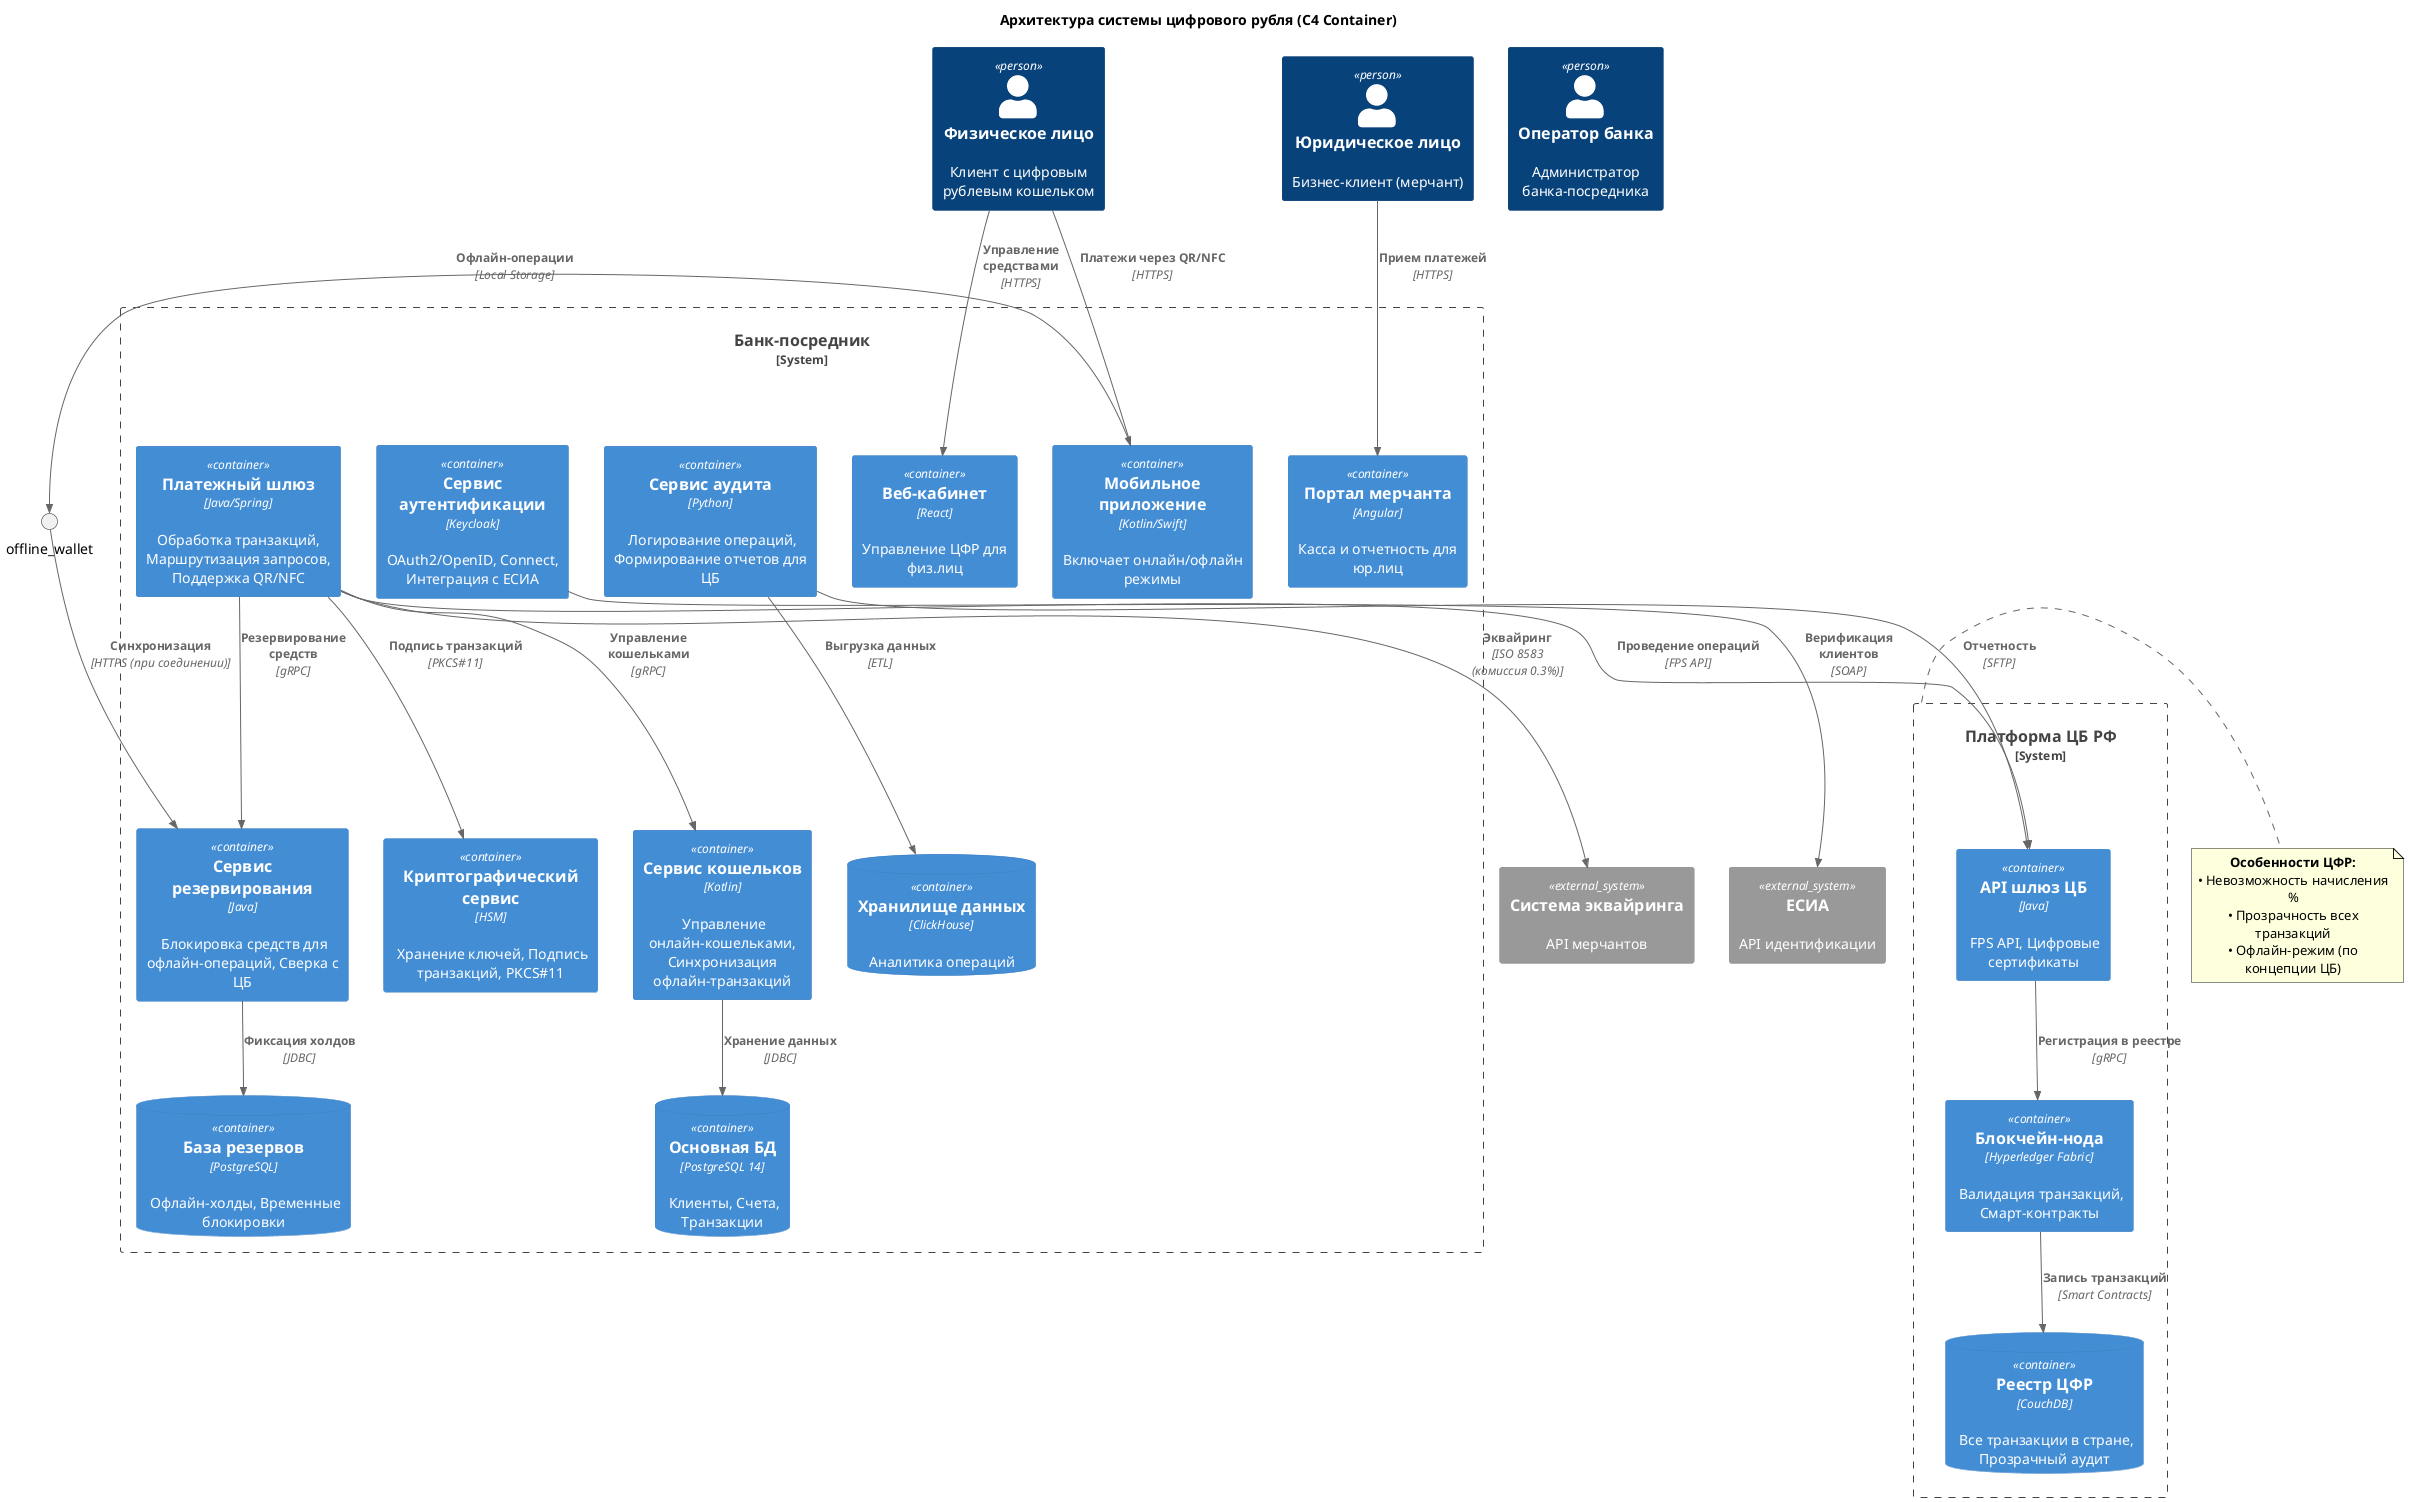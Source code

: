 @startuml
!include <C4/C4_Context>
!include <C4/C4_Container>

title Архитектура системы цифрового рубля (C4 Container)

' === Акторы ===
Person(physical_client, "Физическое лицо", "Клиент с цифровым рублевым кошельком")
Person(legal_client, "Юридическое лицо", "Бизнес-клиент (мерчант)")
Person(bank_operator, "Оператор банка", "Администратор банка-посредника")

' === Системные границы ===
System_Boundary(bank_system, "Банк-посредник") {
    Container(mobile_app, "Мобильное приложение", "Kotlin/Swift", "Включает онлайн/офлайн режимы")
    Container(web_app, "Веб-кабинет", "React", "Управление ЦФР для физ.лиц")
    Container(merchant_portal, "Портал мерчанта", "Angular", "Касса и отчетность для юр.лиц")
    
    Container(auth_service, "Сервис аутентификации", "Keycloak", "OAuth2/OpenID, Connect, Интеграция с ЕСИА")
    
    Container(payment_api, "Платежный шлюз", "Java/Spring", "Обработка транзакций,  Маршрутизация запросов, Поддержка QR/NFC")
    
    Container(wallet_service, "Сервис кошельков", "Kotlin", " Управление онлайн-кошельками, Синхронизация офлайн-транзакций")
    
    Container(reservation_service, "Сервис резервирования", "Java", " Блокировка средств для офлайн-операций, Сверка с ЦБ")
    
    Container(crypto_service, "Криптографический сервис", "HSM", " Хранение ключей, Подпись транзакций, PKCS#11")
    
    Container(audit_service, "Сервис аудита", "Python", " Логирование операций, Формирование отчетов для ЦБ")
    
    ' Базы данных
    ContainerDb(main_db, "Основная БД", "PostgreSQL 14", " Клиенты, Счета, Транзакции")
    
    ContainerDb(reservation_db, "База резервов", "PostgreSQL", " Офлайн-холды, Временные блокировки")
    
    ContainerDb(dwh, "Хранилище данных", "ClickHouse", "Аналитика операций")
}

System_Boundary(cbr_system, "Платформа ЦБ РФ") {
    Container(cbr_gateway, "API шлюз ЦБ", "Java", " FPS API, Цифровые сертификаты")
    
    Container(blockchain_node, "Блокчейн-нода", "Hyperledger Fabric", " Валидация транзакций, Смарт-контракты")
    
    ContainerDb(cbr_ledger, "Реестр ЦФР", "CouchDB", " Все транзакции в стране, Прозрачный аудит")
}

' === Внешние системы ===
System_Ext(merchant_acq, "Система эквайринга", "API мерчантов")
System_Ext(gosuslugi, "ЕСИА", "API идентификации")

' === Связи ===
' Клиентские взаимодействия
Rel(physical_client, mobile_app, "Платежи через QR/NFC", "HTTPS")
Rel(physical_client, web_app, "Управление средствами", "HTTPS")
Rel(legal_client, merchant_portal, "Прием платежей", "HTTPS")

' Банковская инфраструктура
Rel(mobile_app, offline_wallet, "Офлайн-операции", "Local Storage")
Rel(offline_wallet, reservation_service, "Синхронизация", "HTTPS (при соединении)")

Rel(payment_api, wallet_service, "Управление кошельками", "gRPC")
Rel(payment_api, reservation_service, "Резервирование средств", "gRPC")
Rel(payment_api, crypto_service, "Подпись транзакций", "PKCS#11")

Rel(wallet_service, main_db, "Хранение данных", "JDBC")
Rel(reservation_service, reservation_db, "Фиксация холдов", "JDBC")

' Интеграция с ЦБ
Rel(payment_api, cbr_gateway, "Проведение операций", "FPS API")
Rel(cbr_gateway, blockchain_node, "Регистрация в реестре", "gRPC")
Rel(blockchain_node, cbr_ledger, "Запись транзакций", "Smart Contracts")

' Дополнительные интеграции
Rel(payment_api, merchant_acq, "Эквайринг", "ISO 8583\n(комиссия 0.3%)")
Rel(auth_service, gosuslugi, "Верификация клиентов", "SOAP")

' Аудит и аналитика
Rel(audit_service, dwh, "Выгрузка данных", "ETL")
Rel(audit_service, cbr_gateway, "Отчетность", "SFTP")

' === Легенда и примечания ===
note right of cbr_system
  <b>Особенности ЦФР:</b>
  • Невозможность начисления %
  • Прозрачность всех транзакций
  • Офлайн-режим (по концепции ЦБ)
end note
@enduml